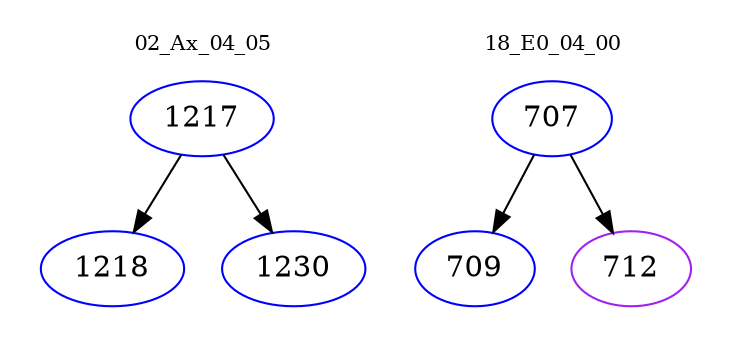 digraph{
subgraph cluster_0 {
color = white
label = "02_Ax_04_05";
fontsize=10;
T0_1217 [label="1217", color="blue"]
T0_1217 -> T0_1218 [color="black"]
T0_1218 [label="1218", color="blue"]
T0_1217 -> T0_1230 [color="black"]
T0_1230 [label="1230", color="blue"]
}
subgraph cluster_1 {
color = white
label = "18_E0_04_00";
fontsize=10;
T1_707 [label="707", color="blue"]
T1_707 -> T1_709 [color="black"]
T1_709 [label="709", color="blue"]
T1_707 -> T1_712 [color="black"]
T1_712 [label="712", color="purple"]
}
}
